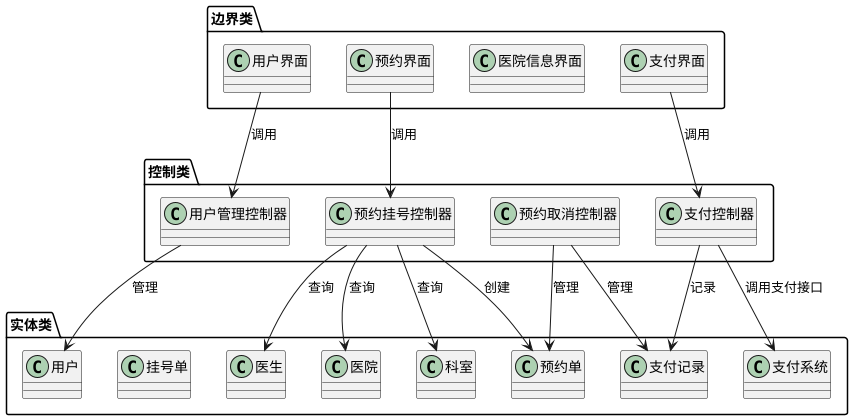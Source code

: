 @startuml
package "边界类" {
  class 用户界面
  class 医院信息界面
  class 预约界面
  class 支付界面
}

package "控制类" {
  class 用户管理控制器
  class 预约挂号控制器
  class 支付控制器
  class 预约取消控制器
}

package "实体类" {
  class 用户
  class 医院
  class 科室
  class 医生
  class 预约单
  class 支付记录
  class 挂号单
  class 支付系统
}

' 类之间的关系
用户界面 --> 用户管理控制器 : 调用
用户管理控制器 --> 用户 : 管理
预约界面 --> 预约挂号控制器 : 调用
预约挂号控制器 --> 医院 : 查询
预约挂号控制器 --> 科室 : 查询
预约挂号控制器 --> 医生 : 查询
预约挂号控制器 --> 预约单 : 创建
支付界面 --> 支付控制器 : 调用
支付控制器 --> 支付记录 : 记录
支付控制器 --> 支付系统 : 调用支付接口
预约取消控制器 --> 预约单 : 管理
预约取消控制器 --> 支付记录 : 管理

@enduml
